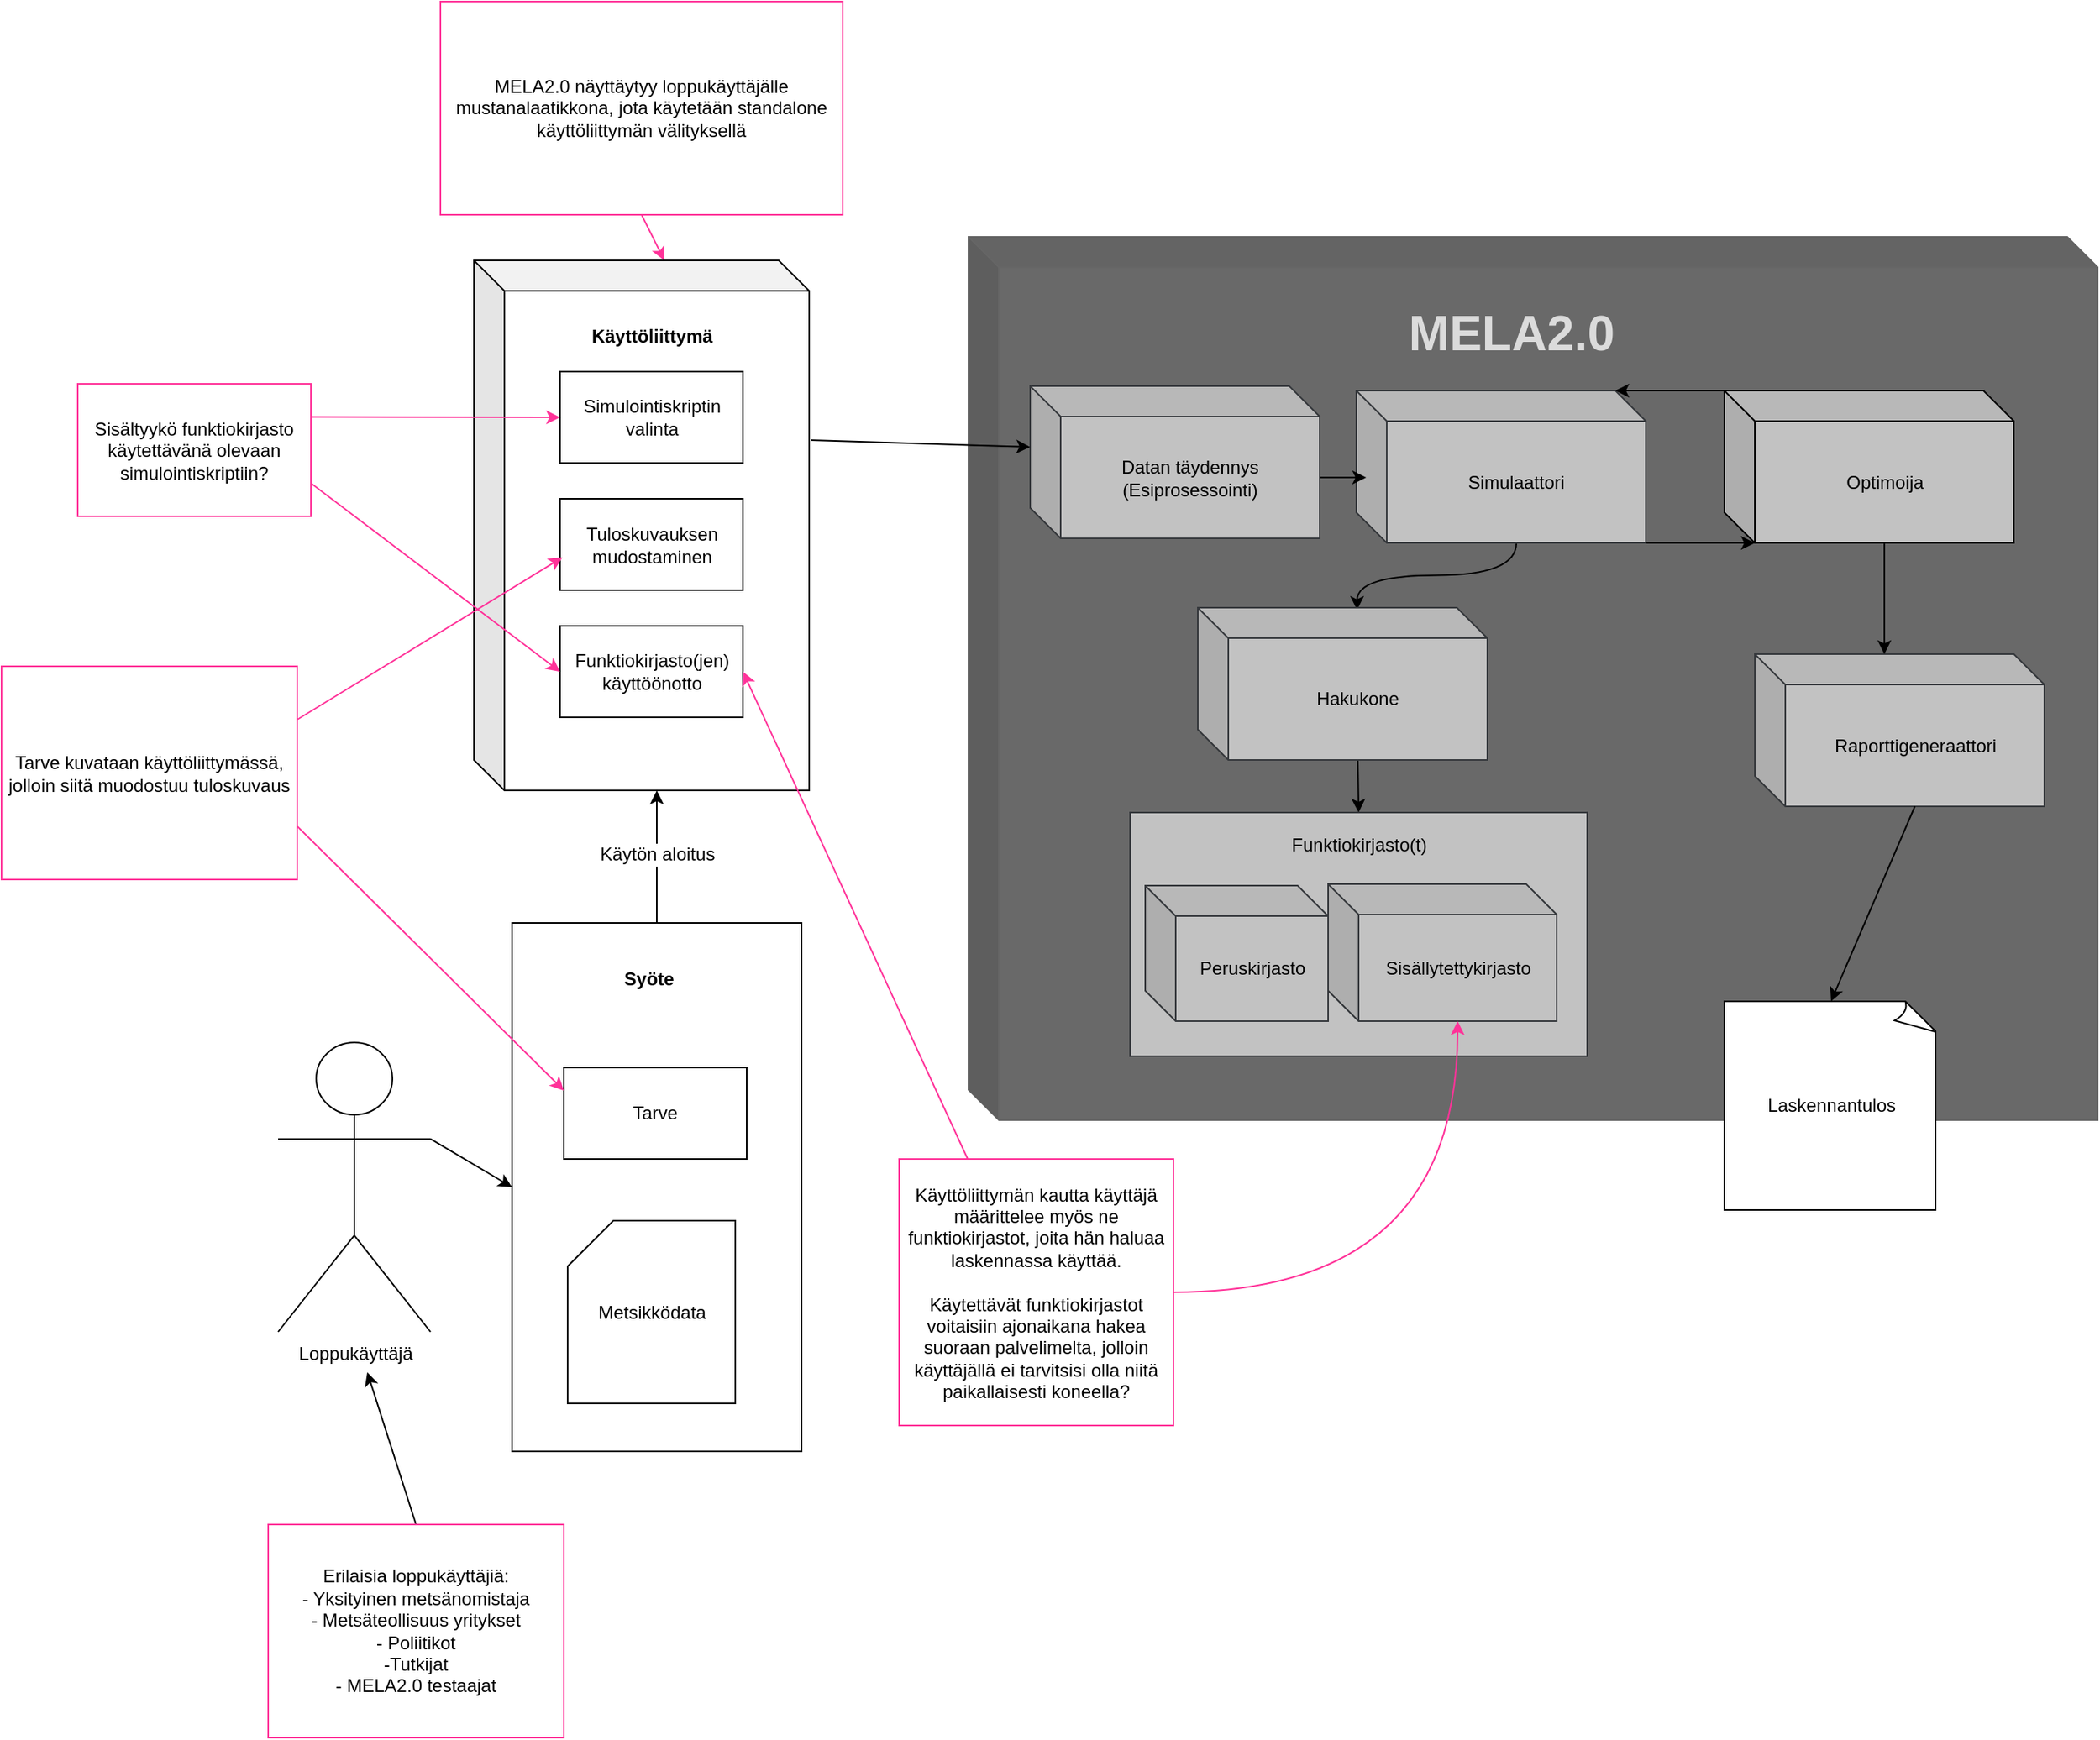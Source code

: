 <mxfile version="10.8.4" type="device"><diagram id="pi8lVP-4z1GT94MgnUVW" name="Page-1"><mxGraphModel dx="2221" dy="793" grid="1" gridSize="10" guides="1" tooltips="1" connect="1" arrows="1" fold="1" page="1" pageScale="1" pageWidth="827" pageHeight="1169" math="0" shadow="0"><root><mxCell id="0"/><mxCell id="1" parent="0"/><mxCell id="40KGSKT9UNboP6RaPfs_-22" value="Käytön aloitus" style="edgeStyle=none;rounded=0;orthogonalLoop=1;jettySize=auto;html=1;exitX=0.5;exitY=0;exitDx=0;exitDy=0;entryX=0;entryY=0;entryDx=120;entryDy=348;entryPerimeter=0;fontSize=12;fontColor=#000000;" parent="1" source="40KGSKT9UNboP6RaPfs_-19" target="40KGSKT9UNboP6RaPfs_-14" edge="1"><mxGeometry x="0.035" relative="1" as="geometry"><mxPoint as="offset"/></mxGeometry></mxCell><mxCell id="40KGSKT9UNboP6RaPfs_-50" style="edgeStyle=none;rounded=0;orthogonalLoop=1;jettySize=auto;html=1;exitX=1;exitY=0.333;exitDx=0;exitDy=0;exitPerimeter=0;fontSize=12;fontColor=#000000;entryX=0;entryY=0.5;entryDx=0;entryDy=0;" parent="1" source="40KGSKT9UNboP6RaPfs_-2" target="40KGSKT9UNboP6RaPfs_-19" edge="1"><mxGeometry relative="1" as="geometry"/></mxCell><mxCell id="40KGSKT9UNboP6RaPfs_-2" value="Loppukäyttäjä" style="shape=umlActor;verticalLabelPosition=bottom;labelBackgroundColor=#ffffff;verticalAlign=top;html=1;outlineConnect=0;fontSize=12;" parent="1" vertex="1"><mxGeometry x="11.5" y="763.5" width="100" height="190" as="geometry"/></mxCell><mxCell id="40KGSKT9UNboP6RaPfs_-7" value="" style="shape=cube;whiteSpace=wrap;html=1;boundedLbl=1;backgroundOutline=1;darkOpacity=0.05;darkOpacity2=0.1;fontSize=12;fillColor=#696969;strokeColor=#666666;fontColor=#333333;" parent="1" vertex="1"><mxGeometry x="464.5" y="234.5" width="741" height="580" as="geometry"/></mxCell><mxCell id="40KGSKT9UNboP6RaPfs_-10" value="MELA2.0" style="text;html=1;strokeColor=none;fillColor=none;align=center;verticalAlign=middle;whiteSpace=wrap;rounded=0;fontSize=32;fontColor=#DBDBDB;fontStyle=1" parent="1" vertex="1"><mxGeometry x="740.5" y="273" width="160" height="50" as="geometry"/></mxCell><mxCell id="40KGSKT9UNboP6RaPfs_-9" value="Raporttigeneraattori" style="shape=cube;whiteSpace=wrap;html=1;boundedLbl=1;backgroundOutline=1;darkOpacity=0.05;darkOpacity2=0.1;fontSize=12;fillColor=#C2C2C2;strokeColor=#36393d;" parent="1" vertex="1"><mxGeometry x="980.5" y="508.5" width="190" height="100" as="geometry"/></mxCell><mxCell id="40KGSKT9UNboP6RaPfs_-38" style="edgeStyle=none;rounded=0;orthogonalLoop=1;jettySize=auto;html=1;exitX=1;exitY=1;exitDx=0;exitDy=0;exitPerimeter=0;entryX=0;entryY=0;entryDx=20;entryDy=100;entryPerimeter=0;fontSize=12;fontColor=#000000;" parent="1" source="40KGSKT9UNboP6RaPfs_-24" target="40KGSKT9UNboP6RaPfs_-31" edge="1"><mxGeometry relative="1" as="geometry"/></mxCell><mxCell id="ImjdMKJDsuv-YSZsvdia-17" style="edgeStyle=orthogonalEdgeStyle;rounded=0;orthogonalLoop=1;jettySize=auto;html=1;exitX=0;exitY=0;exitDx=105;exitDy=100;exitPerimeter=0;entryX=0.55;entryY=0.015;entryDx=0;entryDy=0;entryPerimeter=0;strokeColor=#000000;curved=1;" edge="1" parent="1" source="40KGSKT9UNboP6RaPfs_-24" target="40KGSKT9UNboP6RaPfs_-25"><mxGeometry relative="1" as="geometry"/></mxCell><mxCell id="40KGSKT9UNboP6RaPfs_-24" value="Simulaattori" style="shape=cube;whiteSpace=wrap;html=1;boundedLbl=1;backgroundOutline=1;darkOpacity=0.05;darkOpacity2=0.1;fontSize=12;fillColor=#C2C2C2;strokeColor=#36393d;" parent="1" vertex="1"><mxGeometry x="719" y="335.5" width="190" height="100" as="geometry"/></mxCell><mxCell id="40KGSKT9UNboP6RaPfs_-36" value="" style="edgeStyle=none;rounded=0;orthogonalLoop=1;jettySize=auto;html=1;exitX=0;exitY=0;exitDx=105;exitDy=100;exitPerimeter=0;entryX=0.5;entryY=0;entryDx=0;entryDy=0;fontSize=12;fontColor=#000000;" parent="1" source="40KGSKT9UNboP6RaPfs_-25" target="40KGSKT9UNboP6RaPfs_-29" edge="1"><mxGeometry x="0.033" relative="1" as="geometry"><mxPoint as="offset"/></mxGeometry></mxCell><mxCell id="40KGSKT9UNboP6RaPfs_-25" value="Hakukone" style="shape=cube;whiteSpace=wrap;html=1;boundedLbl=1;backgroundOutline=1;darkOpacity=0.05;darkOpacity2=0.1;fontSize=12;fillColor=#C2C2C2;strokeColor=#36393d;" parent="1" vertex="1"><mxGeometry x="615" y="478" width="190" height="100" as="geometry"/></mxCell><mxCell id="40KGSKT9UNboP6RaPfs_-39" style="edgeStyle=none;rounded=0;orthogonalLoop=1;jettySize=auto;html=1;exitX=0;exitY=0;exitDx=0;exitDy=0;exitPerimeter=0;entryX=0;entryY=0;entryDx=170;entryDy=0;entryPerimeter=0;fontSize=12;fontColor=#000000;" parent="1" source="40KGSKT9UNboP6RaPfs_-31" target="40KGSKT9UNboP6RaPfs_-24" edge="1"><mxGeometry relative="1" as="geometry"/></mxCell><mxCell id="40KGSKT9UNboP6RaPfs_-40" style="edgeStyle=none;rounded=0;orthogonalLoop=1;jettySize=auto;html=1;exitX=0;exitY=0;exitDx=105;exitDy=100;exitPerimeter=0;entryX=0;entryY=0;entryDx=85;entryDy=0;entryPerimeter=0;fontSize=12;fontColor=#000000;" parent="1" source="40KGSKT9UNboP6RaPfs_-31" target="40KGSKT9UNboP6RaPfs_-9" edge="1"><mxGeometry relative="1" as="geometry"/></mxCell><mxCell id="40KGSKT9UNboP6RaPfs_-31" value="Optimoija" style="shape=cube;whiteSpace=wrap;html=1;boundedLbl=1;backgroundOutline=1;darkOpacity=0.05;darkOpacity2=0.1;fontSize=12;fillColor=#C2C2C2;strokeColor=#000000;" parent="1" vertex="1"><mxGeometry x="960.5" y="335.5" width="190" height="100" as="geometry"/></mxCell><mxCell id="40KGSKT9UNboP6RaPfs_-35" value="" style="group;fontSize=12;" parent="1" vertex="1" connectable="0"><mxGeometry x="638.5" y="626" width="300" height="160" as="geometry"/></mxCell><mxCell id="40KGSKT9UNboP6RaPfs_-42" value="Laskennantulos" style="whiteSpace=wrap;html=1;shape=mxgraph.basic.document;fontSize=12;" parent="1" vertex="1"><mxGeometry x="960.5" y="736.5" width="140" height="137" as="geometry"/></mxCell><mxCell id="40KGSKT9UNboP6RaPfs_-49" value="" style="group;fontSize=12;" parent="1" vertex="1" connectable="0"><mxGeometry x="165" y="685" width="190" height="347" as="geometry"/></mxCell><mxCell id="40KGSKT9UNboP6RaPfs_-19" value="" style="rounded=0;whiteSpace=wrap;html=1;fillColor=#ffffff;fontSize=12;fontColor=#000000;" parent="40KGSKT9UNboP6RaPfs_-49" vertex="1"><mxGeometry width="190" height="347" as="geometry"/></mxCell><mxCell id="40KGSKT9UNboP6RaPfs_-5" value="Metsikködata" style="shape=card;whiteSpace=wrap;html=1;fontSize=12;" parent="40KGSKT9UNboP6RaPfs_-49" vertex="1"><mxGeometry x="36.5" y="195.5" width="110" height="120" as="geometry"/></mxCell><mxCell id="40KGSKT9UNboP6RaPfs_-17" value="Tarve" style="rounded=0;whiteSpace=wrap;html=1;fillColor=#ffffff;fontSize=12;fontColor=#000000;" parent="40KGSKT9UNboP6RaPfs_-49" vertex="1"><mxGeometry x="34" y="95" width="120" height="60" as="geometry"/></mxCell><mxCell id="40KGSKT9UNboP6RaPfs_-20" value="Syöte" style="text;html=1;strokeColor=none;fillColor=none;align=center;verticalAlign=middle;whiteSpace=wrap;rounded=0;fontSize=12;fontColor=#000000;fontStyle=1" parent="40KGSKT9UNboP6RaPfs_-49" vertex="1"><mxGeometry x="70" y="27" width="40" height="20" as="geometry"/></mxCell><mxCell id="40KGSKT9UNboP6RaPfs_-46" style="edgeStyle=none;rounded=0;orthogonalLoop=1;jettySize=auto;html=1;exitX=0;exitY=0;exitDx=105;exitDy=100;exitPerimeter=0;entryX=0.5;entryY=0;entryDx=0;entryDy=0;entryPerimeter=0;fontSize=12;fontColor=#000000;" parent="1" source="40KGSKT9UNboP6RaPfs_-9" target="40KGSKT9UNboP6RaPfs_-42" edge="1"><mxGeometry relative="1" as="geometry"/></mxCell><mxCell id="40KGSKT9UNboP6RaPfs_-55" style="edgeStyle=none;rounded=0;orthogonalLoop=1;jettySize=auto;html=1;exitX=0.5;exitY=1;exitDx=0;exitDy=0;entryX=0;entryY=0;entryDx=125;entryDy=0;entryPerimeter=0;fontSize=12;fontColor=#000000;strokeColor=#FF3399;" parent="1" source="40KGSKT9UNboP6RaPfs_-54" target="40KGSKT9UNboP6RaPfs_-14" edge="1"><mxGeometry relative="1" as="geometry"/></mxCell><mxCell id="40KGSKT9UNboP6RaPfs_-54" value="MELA2.0 näyttäytyy loppukäyttäjälle mustanalaatikkona, jota käytetään standalone käyttöliittymän välityksellä" style="text;html=1;align=center;verticalAlign=middle;whiteSpace=wrap;rounded=0;fontSize=12;strokeColor=#FF3399;fillColor=#ffffff;" parent="1" vertex="1"><mxGeometry x="118" y="80" width="264" height="140" as="geometry"/></mxCell><mxCell id="40KGSKT9UNboP6RaPfs_-57" style="edgeStyle=none;rounded=0;orthogonalLoop=1;jettySize=auto;html=1;exitX=1;exitY=0.75;exitDx=0;exitDy=0;entryX=0;entryY=0.25;entryDx=0;entryDy=0;strokeColor=#FF3399;fontSize=12;fontColor=#000000;" parent="1" source="40KGSKT9UNboP6RaPfs_-56" target="40KGSKT9UNboP6RaPfs_-17" edge="1"><mxGeometry relative="1" as="geometry"/></mxCell><mxCell id="40KGSKT9UNboP6RaPfs_-56" value="Tarve kuvataan käyttöliittymässä, jolloin siitä muodostuu tuloskuvaus" style="text;html=1;align=center;verticalAlign=middle;whiteSpace=wrap;rounded=0;fontSize=12;strokeColor=#FF3399;fillColor=#ffffff;" parent="1" vertex="1"><mxGeometry x="-170" y="516.5" width="194" height="140" as="geometry"/></mxCell><mxCell id="40KGSKT9UNboP6RaPfs_-60" value="&lt;div style=&quot;font-size: 12px&quot;&gt;Käyttöliittymän kautta käyttäjä määrittelee myös ne funktiokirjastot, joita hän haluaa laskennassa käyttää.&lt;/div&gt;&lt;div style=&quot;font-size: 12px&quot;&gt;&lt;br style=&quot;font-size: 12px&quot;&gt;&lt;/div&gt;&lt;div style=&quot;font-size: 12px&quot;&gt;Käytettävät funktiokirjastot voitaisiin ajonaikana hakea suoraan palvelimelta, jolloin käyttäjällä ei tarvitsisi olla niitä paikallaisesti koneella?&lt;br style=&quot;font-size: 12px&quot;&gt;&lt;/div&gt;" style="text;html=1;align=center;verticalAlign=middle;whiteSpace=wrap;rounded=0;fontSize=12;strokeColor=#FF3399;fillColor=#ffffff;" parent="1" vertex="1"><mxGeometry x="419" y="840" width="180" height="175" as="geometry"/></mxCell><mxCell id="ImjdMKJDsuv-YSZsvdia-16" style="edgeStyle=none;rounded=0;orthogonalLoop=1;jettySize=auto;html=1;exitX=0;exitY=0;exitDx=190;exitDy=60;exitPerimeter=0;entryX=0.034;entryY=0.57;entryDx=0;entryDy=0;entryPerimeter=0;strokeColor=#000000;" edge="1" parent="1" source="emaYGgCwE5d-gxYSA4h4-1" target="40KGSKT9UNboP6RaPfs_-24"><mxGeometry relative="1" as="geometry"/></mxCell><mxCell id="emaYGgCwE5d-gxYSA4h4-1" value="&lt;div style=&quot;font-size: 12px;&quot;&gt;Datan täydennys&lt;/div&gt;&lt;div style=&quot;font-size: 12px;&quot;&gt;(Esiprosessointi)&lt;br style=&quot;font-size: 12px;&quot;&gt;&lt;/div&gt;" style="shape=cube;whiteSpace=wrap;html=1;boundedLbl=1;backgroundOutline=1;darkOpacity=0.05;darkOpacity2=0.1;fontSize=12;fillColor=#C2C2C2;strokeColor=#36393d;" parent="1" vertex="1"><mxGeometry x="505" y="332.5" width="190" height="100" as="geometry"/></mxCell><mxCell id="emaYGgCwE5d-gxYSA4h4-2" value="" style="group;fontSize=12;" parent="1" vertex="1" connectable="0"><mxGeometry x="570.5" y="612.5" width="300" height="160" as="geometry"/></mxCell><mxCell id="40KGSKT9UNboP6RaPfs_-29" value="" style="rounded=0;whiteSpace=wrap;html=1;fillColor=#C2C2C2;fontSize=12;strokeColor=#36393d;" parent="emaYGgCwE5d-gxYSA4h4-2" vertex="1"><mxGeometry width="300" height="160" as="geometry"/></mxCell><mxCell id="40KGSKT9UNboP6RaPfs_-28" value="Sisällytettykirjasto" style="shape=cube;whiteSpace=wrap;html=1;boundedLbl=1;backgroundOutline=1;darkOpacity=0.05;darkOpacity2=0.1;fontSize=12;fillColor=#C2C2C2;strokeColor=#36393d;" parent="emaYGgCwE5d-gxYSA4h4-2" vertex="1"><mxGeometry x="130" y="47" width="150" height="90" as="geometry"/></mxCell><mxCell id="40KGSKT9UNboP6RaPfs_-27" value="Peruskirjasto" style="shape=cube;whiteSpace=wrap;html=1;boundedLbl=1;backgroundOutline=1;darkOpacity=0.05;darkOpacity2=0.1;fontSize=12;fillColor=#C2C2C2;strokeColor=#36393d;" parent="emaYGgCwE5d-gxYSA4h4-2" vertex="1"><mxGeometry x="10" y="48" width="120" height="89" as="geometry"/></mxCell><mxCell id="40KGSKT9UNboP6RaPfs_-30" value="Funktiokirjasto(t)" style="text;html=1;strokeColor=none;fillColor=none;align=center;verticalAlign=middle;whiteSpace=wrap;rounded=0;fontSize=12;fontColor=#000000;" parent="emaYGgCwE5d-gxYSA4h4-2" vertex="1"><mxGeometry x="130" y="11" width="40" height="20" as="geometry"/></mxCell><mxCell id="40KGSKT9UNboP6RaPfs_-62" style="edgeStyle=orthogonalEdgeStyle;rounded=0;orthogonalLoop=1;jettySize=auto;html=1;exitX=1;exitY=0.5;exitDx=0;exitDy=0;entryX=0;entryY=0;entryDx=85;entryDy=90;entryPerimeter=0;strokeColor=#FF3399;fontSize=12;fontColor=#000000;curved=1;" parent="1" source="40KGSKT9UNboP6RaPfs_-60" target="40KGSKT9UNboP6RaPfs_-28" edge="1"><mxGeometry relative="1" as="geometry"><Array as="points"><mxPoint x="786" y="928"/></Array></mxGeometry></mxCell><mxCell id="ImjdMKJDsuv-YSZsvdia-18" style="rounded=0;orthogonalLoop=1;jettySize=auto;html=1;exitX=1.005;exitY=0.339;exitDx=0;exitDy=0;exitPerimeter=0;entryX=0;entryY=0;entryDx=0;entryDy=40;entryPerimeter=0;strokeColor=#000000;" edge="1" parent="1" source="40KGSKT9UNboP6RaPfs_-14" target="emaYGgCwE5d-gxYSA4h4-1"><mxGeometry relative="1" as="geometry"/></mxCell><mxCell id="40KGSKT9UNboP6RaPfs_-14" value="" style="shape=cube;whiteSpace=wrap;html=1;boundedLbl=1;backgroundOutline=1;darkOpacity=0.05;darkOpacity2=0.1;fontSize=12;" parent="1" vertex="1"><mxGeometry x="140" y="250" width="220" height="348" as="geometry"/></mxCell><mxCell id="40KGSKT9UNboP6RaPfs_-15" value="Käyttöliittymä" style="text;html=1;strokeColor=none;fillColor=none;align=center;verticalAlign=middle;whiteSpace=wrap;rounded=0;fontSize=12;fontColor=#000000;fontStyle=1" parent="1" vertex="1"><mxGeometry x="226.5" y="290" width="60" height="20" as="geometry"/></mxCell><mxCell id="emaYGgCwE5d-gxYSA4h4-8" value="Funktiokirjasto(jen) käyttöönotto" style="rounded=0;whiteSpace=wrap;html=1;fontSize=12;" parent="1" vertex="1"><mxGeometry x="196.5" y="490" width="120" height="60" as="geometry"/></mxCell><mxCell id="emaYGgCwE5d-gxYSA4h4-10" value="&lt;div&gt;Simulointiskriptin valinta&lt;/div&gt;" style="rounded=0;whiteSpace=wrap;html=1;fontSize=12;" parent="1" vertex="1"><mxGeometry x="196.5" y="323" width="120" height="60" as="geometry"/></mxCell><mxCell id="emaYGgCwE5d-gxYSA4h4-11" value="Tuloskuvauksen mudostaminen" style="rounded=0;whiteSpace=wrap;html=1;fontSize=12;" parent="1" vertex="1"><mxGeometry x="196.5" y="406.5" width="120" height="60" as="geometry"/></mxCell><mxCell id="40KGSKT9UNboP6RaPfs_-61" style="edgeStyle=none;rounded=0;orthogonalLoop=1;jettySize=auto;html=1;exitX=0.25;exitY=0;exitDx=0;exitDy=0;entryX=1;entryY=0.5;entryDx=0;entryDy=0;strokeColor=#FF3399;fontSize=12;fontColor=#000000;" parent="1" source="40KGSKT9UNboP6RaPfs_-60" target="emaYGgCwE5d-gxYSA4h4-8" edge="1"><mxGeometry relative="1" as="geometry"><mxPoint x="330" y="541" as="targetPoint"/></mxGeometry></mxCell><mxCell id="40KGSKT9UNboP6RaPfs_-58" style="edgeStyle=none;rounded=0;orthogonalLoop=1;jettySize=auto;html=1;exitX=1;exitY=0.25;exitDx=0;exitDy=0;entryX=0.013;entryY=0.642;entryDx=0;entryDy=0;strokeColor=#FF3399;fontSize=12;fontColor=#000000;entryPerimeter=0;" parent="1" source="40KGSKT9UNboP6RaPfs_-56" target="emaYGgCwE5d-gxYSA4h4-11" edge="1"><mxGeometry relative="1" as="geometry"><mxPoint x="165" y="456" as="targetPoint"/></mxGeometry></mxCell><mxCell id="ImjdMKJDsuv-YSZsvdia-2" style="rounded=0;orthogonalLoop=1;jettySize=auto;html=1;exitX=1;exitY=0.75;exitDx=0;exitDy=0;entryX=0;entryY=0.5;entryDx=0;entryDy=0;strokeColor=#FF3399;" edge="1" parent="1" source="ImjdMKJDsuv-YSZsvdia-1" target="emaYGgCwE5d-gxYSA4h4-8"><mxGeometry relative="1" as="geometry"/></mxCell><mxCell id="ImjdMKJDsuv-YSZsvdia-3" style="edgeStyle=none;rounded=0;orthogonalLoop=1;jettySize=auto;html=1;exitX=1;exitY=0.25;exitDx=0;exitDy=0;entryX=0;entryY=0.5;entryDx=0;entryDy=0;strokeColor=#FF3399;" edge="1" parent="1" source="ImjdMKJDsuv-YSZsvdia-1" target="emaYGgCwE5d-gxYSA4h4-10"><mxGeometry relative="1" as="geometry"/></mxCell><mxCell id="ImjdMKJDsuv-YSZsvdia-1" value="Sisältyykö funktiokirjasto käytettävänä olevaan simulointiskriptiin?" style="text;html=1;align=center;verticalAlign=middle;whiteSpace=wrap;rounded=0;fontSize=12;strokeColor=#FF3399;fillColor=#ffffff;" vertex="1" parent="1"><mxGeometry x="-120" y="331" width="153" height="87" as="geometry"/></mxCell><mxCell id="ImjdMKJDsuv-YSZsvdia-20" style="edgeStyle=none;rounded=0;orthogonalLoop=1;jettySize=auto;html=1;exitX=0.5;exitY=0;exitDx=0;exitDy=0;strokeColor=#000000;" edge="1" parent="1" source="ImjdMKJDsuv-YSZsvdia-19"><mxGeometry relative="1" as="geometry"><mxPoint x="70" y="980" as="targetPoint"/></mxGeometry></mxCell><mxCell id="ImjdMKJDsuv-YSZsvdia-19" value="&lt;div&gt;Erilaisia loppukäyttäjiä:&lt;/div&gt;&lt;div&gt;- Yksityinen metsänomistaja&lt;/div&gt;&lt;div&gt;- Metsäteollisuus yritykset&lt;/div&gt;&lt;div&gt;- Poliitikot&lt;/div&gt;&lt;div&gt;-Tutkijat&lt;/div&gt;&lt;div&gt;- MELA2.0 testaajat&lt;br&gt;&lt;/div&gt;" style="text;html=1;align=center;verticalAlign=middle;whiteSpace=wrap;rounded=0;fontSize=12;strokeColor=#FF3399;fillColor=#ffffff;" vertex="1" parent="1"><mxGeometry x="5" y="1080" width="194" height="140" as="geometry"/></mxCell></root></mxGraphModel></diagram></mxfile>